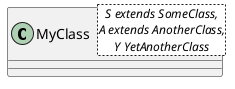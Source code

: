 {
  "sha1": "der7hkfbw8r2v3o2qw1ki7xbmtkabt1",
  "insertion": {
    "when": "2024-06-01T09:03:02.904Z",
    "user": "plantuml@gmail.com"
  }
}
@startuml
class MyClass<S extends SomeClass,\nA extends AnotherClass,\nY YetAnotherClass> {
}
@enduml
